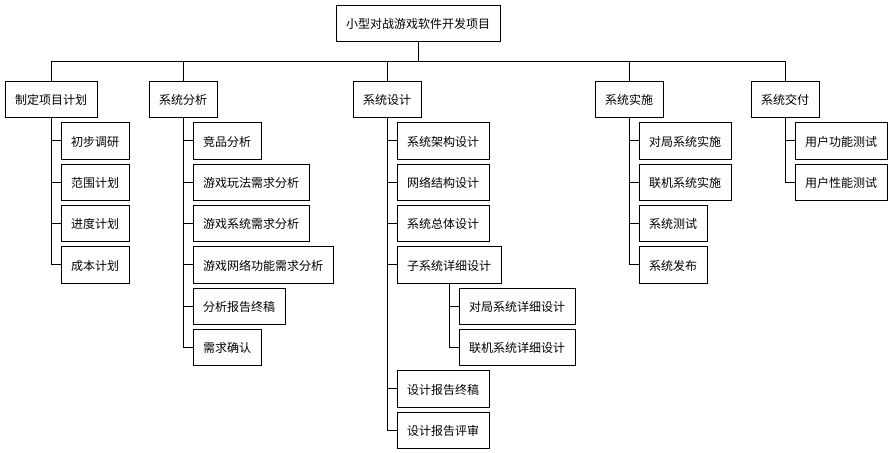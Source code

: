 @startwbs
!theme plain
* 小型对战游戏软件开发项目
** 制定项目计划
*** 初步调研
*** 范围计划
*** 进度计划
*** 成本计划
** 系统分析
*** 竞品分析
*** 游戏玩法需求分析
*** 游戏系统需求分析
*** 游戏网络功能需求分析
*** 分析报告终稿
*** 需求确认
** 系统设计
*** 系统架构设计
*** 网络结构设计
*** 系统总体设计
*** 子系统详细设计
**** 对局系统详细设计
**** 联机系统详细设计
*** 设计报告终稿
*** 设计报告评审
** 系统实施
*** 对局系统实施
*** 联机系统实施
*** 系统测试
*** 系统发布
** 系统交付
*** 用户功能测试
*** 用户性能测试
@endwbs